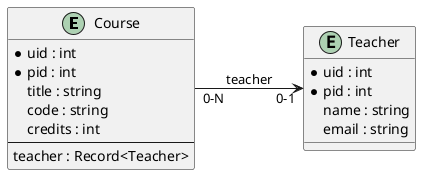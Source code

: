 @startuml
left to right direction

entity "Course" as CO {
  *uid : int
  *pid : int
  title : string
  code : string
  credits : int
  --
  teacher : Record<Teacher>
}

entity "Teacher" as TE {
  *uid : int
  *pid : int
  name : string
  email : string
}

CO "0-N" -->  "0-1" TE: teacher

@enduml